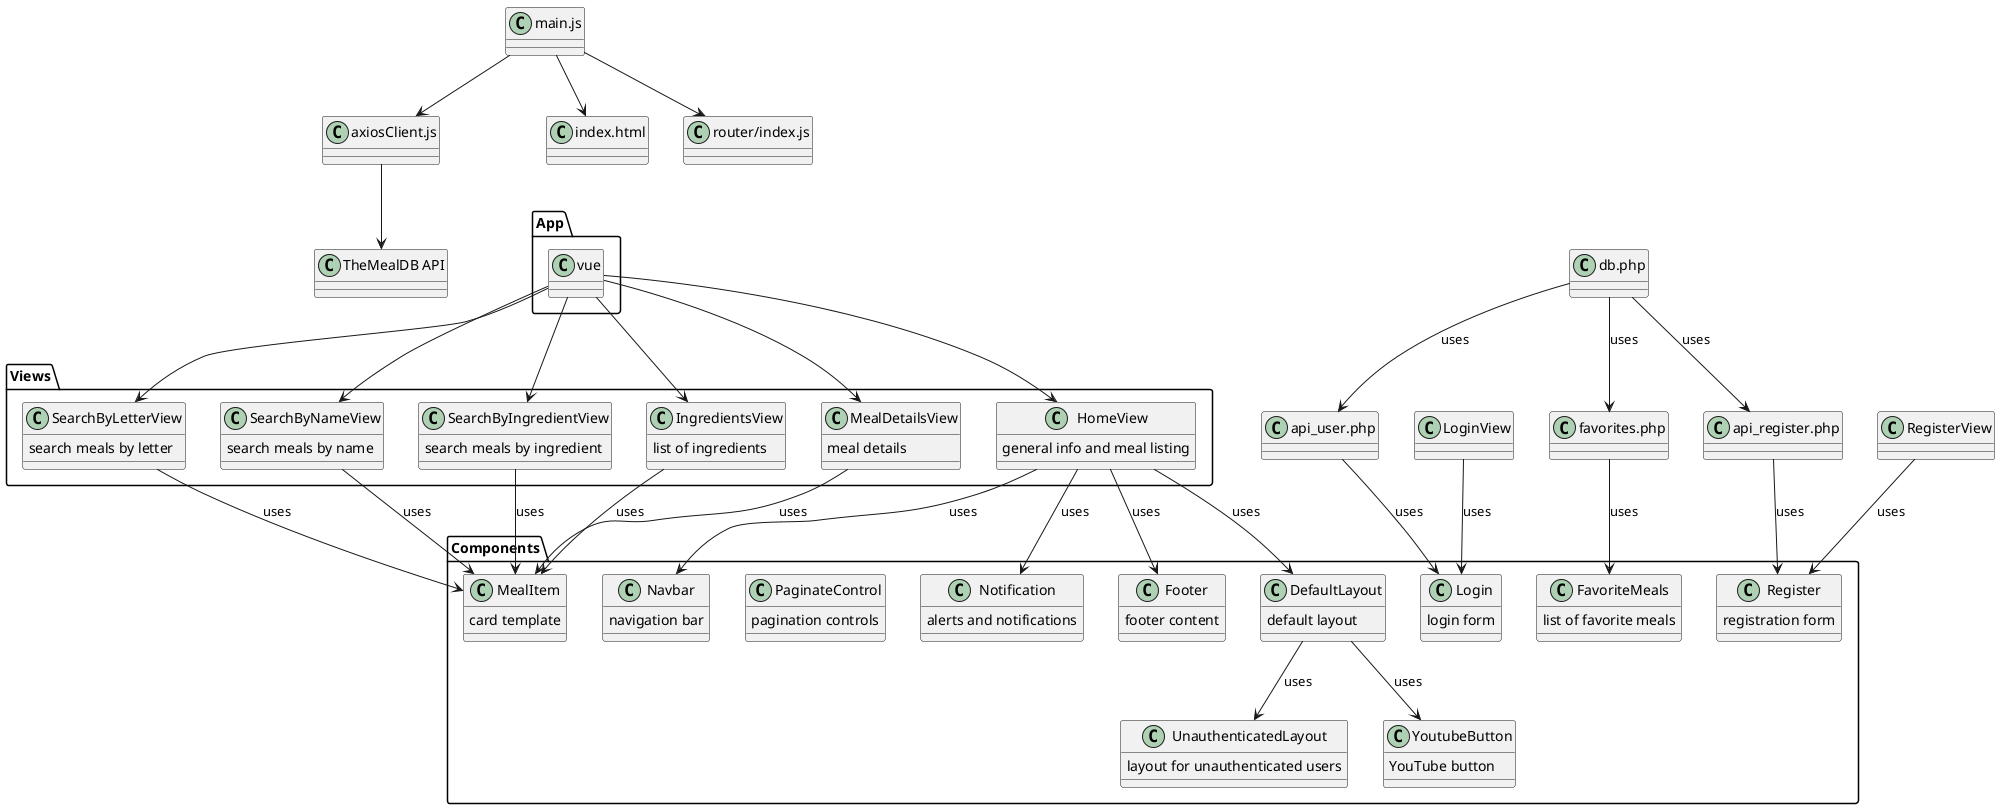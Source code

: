 @startuml
!define RECTANGLE class

package "Components" {
    RECTANGLE Navbar {
        navigation bar
    }
    RECTANGLE MealItem {
        card template
    }
    RECTANGLE FavoriteMeals {
        list of favorite meals
    }
    RECTANGLE Login {
        login form
    }
    RECTANGLE Register {
        registration form
    }
    RECTANGLE Notification {
        alerts and notifications
    }
    RECTANGLE PaginateControl {
        pagination controls
    }
    RECTANGLE Footer {
        footer content
    }
    RECTANGLE DefaultLayout {
        default layout
    }
    RECTANGLE UnauthenticatedLayout {
        layout for unauthenticated users
    }
    RECTANGLE YoutubeButton {
        YouTube button
    }
}

package "Views" {
    RECTANGLE HomeView {
        general info and meal listing
    }
    RECTANGLE IngredientsView {
        list of ingredients
    }
    RECTANGLE MealDetailsView {
        meal details
    }
    RECTANGLE SearchByIngredientView {
        search meals by ingredient
    }
    RECTANGLE SearchByLetterView {
        search meals by letter
    }
    RECTANGLE SearchByNameView {
        search meals by name
    }
}

RECTANGLE App.vue
RECTANGLE "router/index.js" as Router
RECTANGLE "main.js" as Main
RECTANGLE "axiosClient.js" as AxiosClient
RECTANGLE "index.html" as IndexHtml
RECTANGLE "TheMealDB API" as MealDB
RECTANGLE "api_register.php" as ApiRegister
RECTANGLE "api_user.php" as ApiUser
RECTANGLE "db.php" as Db
RECTANGLE "favorites.php" as Favorites

Main -[hidden]-> App.vue
Router -[hidden]-> App.vue
Main -down-> Router
Main -down-> AxiosClient
Main -down-> IndexHtml
AxiosClient -down-> MealDB

App.vue -down-> HomeView
App.vue -down-> IngredientsView
App.vue -down-> MealDetailsView
App.vue -down-> SearchByIngredientView
App.vue -down-> SearchByLetterView
App.vue -down-> SearchByNameView

HomeView -left-> Navbar : uses
HomeView -down-> Notification : uses
HomeView -down-> Footer : uses
HomeView -down-> DefaultLayout : uses

IngredientsView -down-> MealItem : uses
MealDetailsView -down-> MealItem : uses
SearchByIngredientView -down-> MealItem : uses
SearchByLetterView -down-> MealItem : uses
SearchByNameView -down-> MealItem : uses

LoginView -down-> Login : uses
RegisterView -down-> Register : uses

DefaultLayout -down-> UnauthenticatedLayout : uses
DefaultLayout -down-> YoutubeButton : uses

Favorites -down-> FavoriteMeals : uses
ApiRegister -down-> Register : uses
ApiUser -down-> Login : uses
Db -down-> ApiRegister : uses
Db -down-> ApiUser : uses
Db -down-> Favorites : uses
@enduml